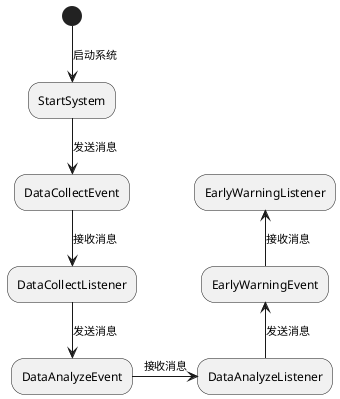 @startuml
'https://plantuml.com/activity-diagram-beta

(*) --> [启动系统] "StartSystem"
 --> [发送消息] "DataCollectEvent"
 --> [接收消息] "DataCollectListener"
 --> [发送消息] "DataAnalyzeEvent"
 -right-> [接收消息] "DataAnalyzeListener"
 -up-> [发送消息] "EarlyWarningEvent"
 -up-> [接收消息] "EarlyWarningListener"

@enduml
